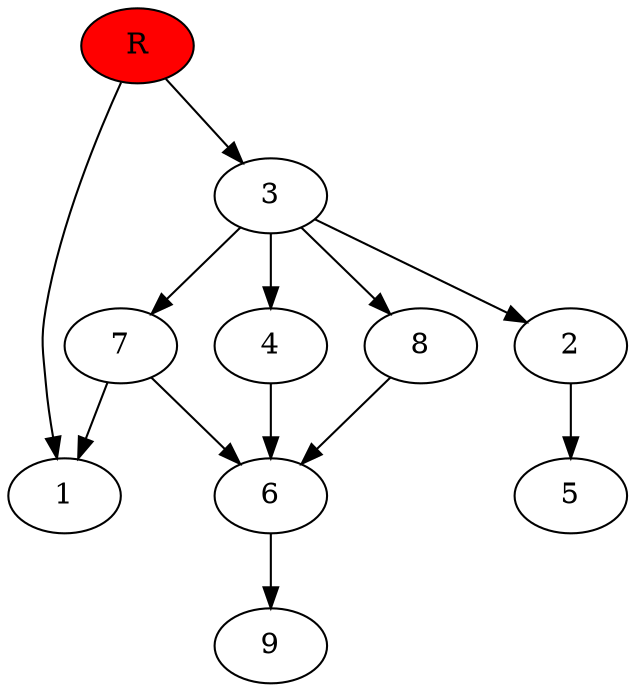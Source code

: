 digraph prb40557 {
	1
	2
	3
	4
	5
	6
	7
	8
	R [fillcolor="#ff0000" style=filled]
	2 -> 5
	3 -> 2
	3 -> 4
	3 -> 7
	3 -> 8
	4 -> 6
	6 -> 9
	7 -> 1
	7 -> 6
	8 -> 6
	R -> 1
	R -> 3
}
